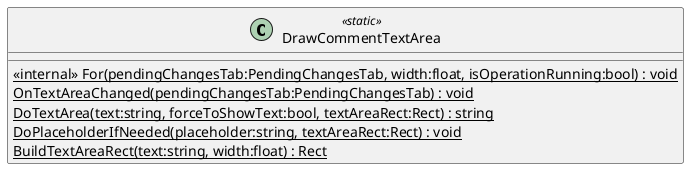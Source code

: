 @startuml
class DrawCommentTextArea <<static>> {
    <<internal>> {static} For(pendingChangesTab:PendingChangesTab, width:float, isOperationRunning:bool) : void
    {static} OnTextAreaChanged(pendingChangesTab:PendingChangesTab) : void
    {static} DoTextArea(text:string, forceToShowText:bool, textAreaRect:Rect) : string
    {static} DoPlaceholderIfNeeded(placeholder:string, textAreaRect:Rect) : void
    {static} BuildTextAreaRect(text:string, width:float) : Rect
}
@enduml
